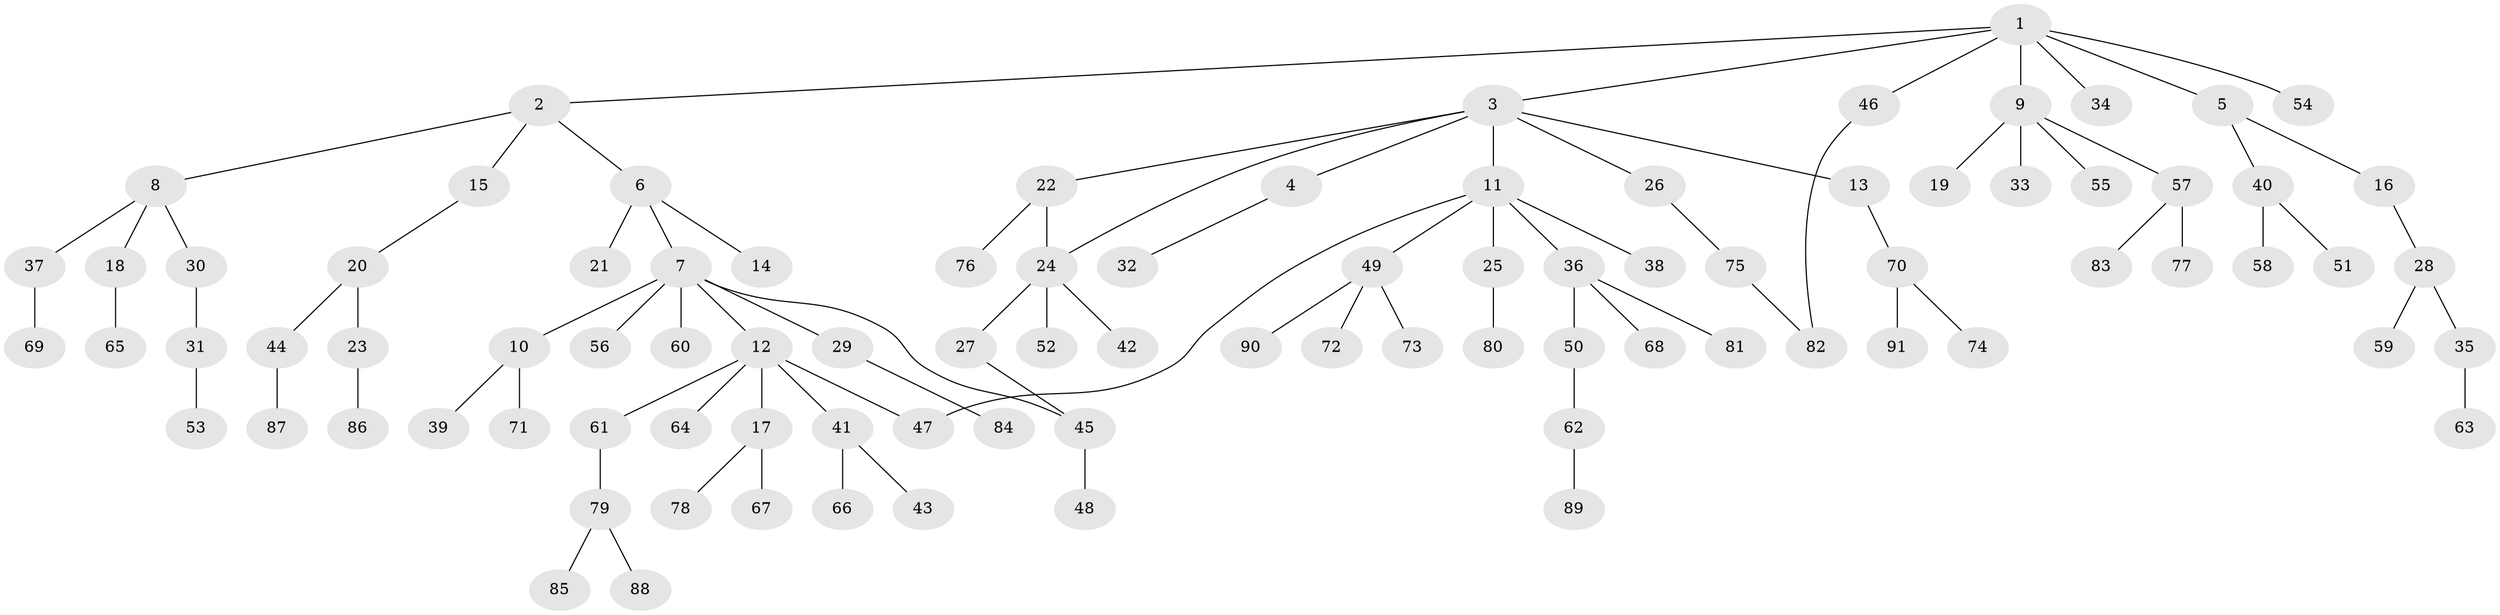 // coarse degree distribution, {4: 0.06521739130434782, 3: 0.13043478260869565, 2: 0.2608695652173913, 5: 0.06521739130434782, 1: 0.45652173913043476, 6: 0.021739130434782608}
// Generated by graph-tools (version 1.1) at 2025/36/03/04/25 23:36:09]
// undirected, 91 vertices, 94 edges
graph export_dot {
  node [color=gray90,style=filled];
  1;
  2;
  3;
  4;
  5;
  6;
  7;
  8;
  9;
  10;
  11;
  12;
  13;
  14;
  15;
  16;
  17;
  18;
  19;
  20;
  21;
  22;
  23;
  24;
  25;
  26;
  27;
  28;
  29;
  30;
  31;
  32;
  33;
  34;
  35;
  36;
  37;
  38;
  39;
  40;
  41;
  42;
  43;
  44;
  45;
  46;
  47;
  48;
  49;
  50;
  51;
  52;
  53;
  54;
  55;
  56;
  57;
  58;
  59;
  60;
  61;
  62;
  63;
  64;
  65;
  66;
  67;
  68;
  69;
  70;
  71;
  72;
  73;
  74;
  75;
  76;
  77;
  78;
  79;
  80;
  81;
  82;
  83;
  84;
  85;
  86;
  87;
  88;
  89;
  90;
  91;
  1 -- 2;
  1 -- 3;
  1 -- 5;
  1 -- 9;
  1 -- 34;
  1 -- 46;
  1 -- 54;
  2 -- 6;
  2 -- 8;
  2 -- 15;
  3 -- 4;
  3 -- 11;
  3 -- 13;
  3 -- 22;
  3 -- 26;
  3 -- 24;
  4 -- 32;
  5 -- 16;
  5 -- 40;
  6 -- 7;
  6 -- 14;
  6 -- 21;
  7 -- 10;
  7 -- 12;
  7 -- 29;
  7 -- 56;
  7 -- 60;
  7 -- 45;
  8 -- 18;
  8 -- 30;
  8 -- 37;
  9 -- 19;
  9 -- 33;
  9 -- 55;
  9 -- 57;
  10 -- 39;
  10 -- 71;
  11 -- 25;
  11 -- 36;
  11 -- 38;
  11 -- 49;
  11 -- 47;
  12 -- 17;
  12 -- 41;
  12 -- 47;
  12 -- 61;
  12 -- 64;
  13 -- 70;
  15 -- 20;
  16 -- 28;
  17 -- 67;
  17 -- 78;
  18 -- 65;
  20 -- 23;
  20 -- 44;
  22 -- 24;
  22 -- 76;
  23 -- 86;
  24 -- 27;
  24 -- 42;
  24 -- 52;
  25 -- 80;
  26 -- 75;
  27 -- 45;
  28 -- 35;
  28 -- 59;
  29 -- 84;
  30 -- 31;
  31 -- 53;
  35 -- 63;
  36 -- 50;
  36 -- 68;
  36 -- 81;
  37 -- 69;
  40 -- 51;
  40 -- 58;
  41 -- 43;
  41 -- 66;
  44 -- 87;
  45 -- 48;
  46 -- 82;
  49 -- 72;
  49 -- 73;
  49 -- 90;
  50 -- 62;
  57 -- 77;
  57 -- 83;
  61 -- 79;
  62 -- 89;
  70 -- 74;
  70 -- 91;
  75 -- 82;
  79 -- 85;
  79 -- 88;
}
